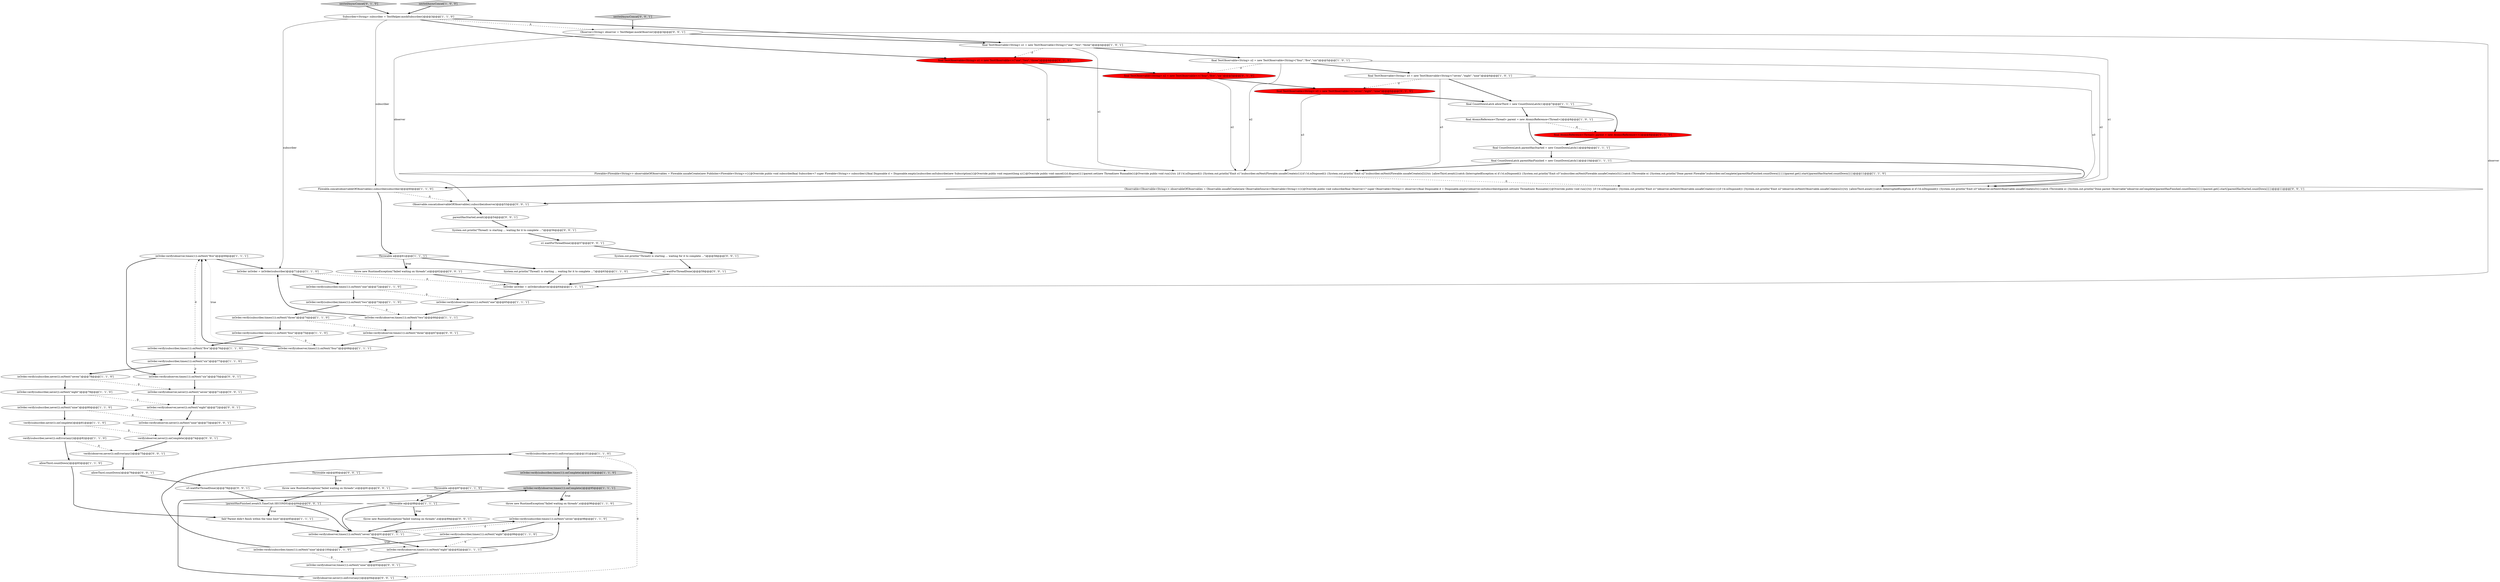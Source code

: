 digraph {
39 [style = filled, label = "verify(subscriber,never()).onError(any())@@@101@@@['1', '1', '0']", fillcolor = white, shape = ellipse image = "AAA0AAABBB1BBB"];
58 [style = filled, label = "!parentHasFinished.await(5,TimeUnit.SECONDS)@@@84@@@['0', '0', '1']", fillcolor = white, shape = diamond image = "AAA0AAABBB3BBB"];
14 [style = filled, label = "final AtomicReference<Thread> parent = new AtomicReference<Thread>()@@@8@@@['1', '0', '1']", fillcolor = white, shape = ellipse image = "AAA0AAABBB1BBB"];
0 [style = filled, label = "inOrder.verify(observer,times(1)).onNext(\"five\")@@@69@@@['1', '1', '1']", fillcolor = white, shape = ellipse image = "AAA0AAABBB1BBB"];
8 [style = filled, label = "inOrder.verify(subscriber,times(1)).onNext(\"six\")@@@77@@@['1', '1', '0']", fillcolor = white, shape = ellipse image = "AAA0AAABBB1BBB"];
59 [style = filled, label = "inOrder.verify(observer,never()).onNext(\"seven\")@@@71@@@['0', '0', '1']", fillcolor = white, shape = ellipse image = "AAA0AAABBB3BBB"];
57 [style = filled, label = "System.out.println(\"Thread2 is starting ... waiting for it to complete ...\")@@@58@@@['0', '0', '1']", fillcolor = white, shape = ellipse image = "AAA0AAABBB3BBB"];
45 [style = filled, label = "final TestObservable<String> o2 = new TestObservable<>(\"four\",\"five\",\"six\")@@@5@@@['0', '1', '0']", fillcolor = red, shape = ellipse image = "AAA1AAABBB2BBB"];
52 [style = filled, label = "allowThird.countDown()@@@76@@@['0', '0', '1']", fillcolor = white, shape = ellipse image = "AAA0AAABBB3BBB"];
30 [style = filled, label = "inOrder.verify(subscriber,times(1)).onNext(\"five\")@@@76@@@['1', '1', '0']", fillcolor = white, shape = ellipse image = "AAA0AAABBB1BBB"];
55 [style = filled, label = "throw new RuntimeException(\"failed waiting on threads\",e)@@@89@@@['0', '0', '1']", fillcolor = white, shape = ellipse image = "AAA0AAABBB3BBB"];
68 [style = filled, label = "o2.waitForThreadDone()@@@59@@@['0', '0', '1']", fillcolor = white, shape = ellipse image = "AAA0AAABBB3BBB"];
42 [style = filled, label = "inOrder.verify(observer,times(1)).onComplete()@@@95@@@['1', '1', '1']", fillcolor = lightgray, shape = ellipse image = "AAA0AAABBB1BBB"];
9 [style = filled, label = "verify(subscriber,never()).onError(any())@@@82@@@['1', '1', '0']", fillcolor = white, shape = ellipse image = "AAA0AAABBB1BBB"];
34 [style = filled, label = "inOrder.verify(subscriber,times(1)).onNext(\"seven\")@@@98@@@['1', '1', '0']", fillcolor = white, shape = ellipse image = "AAA0AAABBB1BBB"];
43 [style = filled, label = "final AtomicReference<Thread> parent = new AtomicReference<>()@@@8@@@['0', '1', '0']", fillcolor = red, shape = ellipse image = "AAA1AAABBB2BBB"];
60 [style = filled, label = "verify(observer,never()).onComplete()@@@74@@@['0', '0', '1']", fillcolor = white, shape = ellipse image = "AAA0AAABBB3BBB"];
7 [style = filled, label = "inOrder.verify(subscriber,times(1)).onComplete()@@@102@@@['1', '1', '0']", fillcolor = lightgray, shape = ellipse image = "AAA0AAABBB1BBB"];
25 [style = filled, label = "inOrder.verify(subscriber,times(1)).onNext(\"two\")@@@73@@@['1', '1', '0']", fillcolor = white, shape = ellipse image = "AAA0AAABBB1BBB"];
31 [style = filled, label = "allowThird.countDown()@@@83@@@['1', '1', '0']", fillcolor = white, shape = ellipse image = "AAA0AAABBB1BBB"];
67 [style = filled, label = "System.out.println(\"Thread1 is starting ... waiting for it to complete ...\")@@@56@@@['0', '0', '1']", fillcolor = white, shape = ellipse image = "AAA0AAABBB3BBB"];
16 [style = filled, label = "InOrder inOrder = inOrder(subscriber)@@@71@@@['1', '1', '0']", fillcolor = white, shape = ellipse image = "AAA0AAABBB1BBB"];
40 [style = filled, label = "final TestObservable<String> o1 = new TestObservable<String>(\"one\",\"two\",\"three\")@@@4@@@['1', '0', '1']", fillcolor = white, shape = ellipse image = "AAA0AAABBB1BBB"];
35 [style = filled, label = "System.out.println(\"Thread1 is starting ... waiting for it to complete ...\")@@@63@@@['1', '1', '0']", fillcolor = white, shape = ellipse image = "AAA0AAABBB1BBB"];
6 [style = filled, label = "inOrder.verify(observer,times(1)).onNext(\"two\")@@@66@@@['1', '1', '1']", fillcolor = white, shape = ellipse image = "AAA0AAABBB1BBB"];
17 [style = filled, label = "Flowable<Flowable<String>> observableOfObservables = Flowable.unsafeCreate(new Publisher<Flowable<String>>(){@Override public void subscribe(final Subscriber<? super Flowable<String>> subscriber){final Disposable d = Disposable.empty()subscriber.onSubscribe(new Subscription(){@Override public void request(long n){}@Override public void cancel(){d.dispose()}})parent.set(new Thread(new Runnable(){@Override public void run(){try {if (!d.isDisposed()) {System.out.println(\"Emit o1\")subscriber.onNext(Flowable.unsafeCreate(o1))}if (!d.isDisposed()) {System.out.println(\"Emit o2\")subscriber.onNext(Flowable.unsafeCreate(o2))}try {allowThird.await()}catch (InterruptedException e) if (!d.isDisposed()) {System.out.println(\"Emit o3\")subscriber.onNext(Flowable.unsafeCreate(o3))}}catch (Throwable e) {System.out.println(\"Done parent Flowable\")subscriber.onComplete()parentHasFinished.countDown()}}}))parent.get().start()parentHasStarted.countDown()}})@@@11@@@['1', '1', '0']", fillcolor = white, shape = ellipse image = "AAA0AAABBB1BBB"];
19 [style = filled, label = "inOrder.verify(subscriber,never()).onNext(\"seven\")@@@78@@@['1', '1', '0']", fillcolor = white, shape = ellipse image = "AAA0AAABBB1BBB"];
11 [style = filled, label = "inOrder.verify(subscriber,never()).onNext(\"eight\")@@@79@@@['1', '1', '0']", fillcolor = white, shape = ellipse image = "AAA0AAABBB1BBB"];
62 [style = filled, label = "inOrder.verify(observer,never()).onNext(\"eight\")@@@72@@@['0', '0', '1']", fillcolor = white, shape = ellipse image = "AAA0AAABBB3BBB"];
15 [style = filled, label = "final CountDownLatch allowThird = new CountDownLatch(1)@@@7@@@['1', '1', '1']", fillcolor = white, shape = ellipse image = "AAA0AAABBB1BBB"];
1 [style = filled, label = "final CountDownLatch parentHasFinished = new CountDownLatch(1)@@@10@@@['1', '1', '1']", fillcolor = white, shape = ellipse image = "AAA0AAABBB1BBB"];
24 [style = filled, label = "inOrder.verify(subscriber,times(1)).onNext(\"four\")@@@75@@@['1', '1', '0']", fillcolor = white, shape = ellipse image = "AAA0AAABBB1BBB"];
22 [style = filled, label = "Throwable e@@@88@@@['1', '1', '1']", fillcolor = white, shape = diamond image = "AAA0AAABBB1BBB"];
5 [style = filled, label = "inOrder.verify(observer,times(1)).onNext(\"four\")@@@68@@@['1', '1', '1']", fillcolor = white, shape = ellipse image = "AAA0AAABBB1BBB"];
10 [style = filled, label = "fail(\"Parent didn't finish within the time limit\")@@@85@@@['1', '1', '1']", fillcolor = white, shape = ellipse image = "AAA0AAABBB1BBB"];
53 [style = filled, label = "verify(observer,never()).onError(any())@@@94@@@['0', '0', '1']", fillcolor = white, shape = ellipse image = "AAA0AAABBB3BBB"];
28 [style = filled, label = "inOrder.verify(subscriber,times(1)).onNext(\"eight\")@@@99@@@['1', '1', '0']", fillcolor = white, shape = ellipse image = "AAA0AAABBB1BBB"];
13 [style = filled, label = "inOrder.verify(observer,times(1)).onNext(\"eight\")@@@92@@@['1', '1', '1']", fillcolor = white, shape = ellipse image = "AAA0AAABBB1BBB"];
29 [style = filled, label = "final TestObservable<String> o2 = new TestObservable<String>(\"four\",\"five\",\"six\")@@@5@@@['1', '0', '1']", fillcolor = white, shape = ellipse image = "AAA0AAABBB1BBB"];
47 [style = filled, label = "final TestObservable<String> o3 = new TestObservable<>(\"seven\",\"eight\",\"nine\")@@@6@@@['0', '1', '0']", fillcolor = red, shape = ellipse image = "AAA1AAABBB2BBB"];
51 [style = filled, label = "o1.waitForThreadDone()@@@57@@@['0', '0', '1']", fillcolor = white, shape = ellipse image = "AAA0AAABBB3BBB"];
36 [style = filled, label = "throw new RuntimeException(\"failed waiting on threads\",e)@@@96@@@['1', '1', '0']", fillcolor = white, shape = ellipse image = "AAA0AAABBB1BBB"];
61 [style = filled, label = "Throwable e@@@80@@@['0', '0', '1']", fillcolor = white, shape = diamond image = "AAA0AAABBB3BBB"];
63 [style = filled, label = "nestedAsyncConcat['0', '0', '1']", fillcolor = lightgray, shape = diamond image = "AAA0AAABBB3BBB"];
46 [style = filled, label = "nestedAsyncConcat['0', '1', '0']", fillcolor = lightgray, shape = diamond image = "AAA0AAABBB2BBB"];
66 [style = filled, label = "o3.waitForThreadDone()@@@78@@@['0', '0', '1']", fillcolor = white, shape = ellipse image = "AAA0AAABBB3BBB"];
27 [style = filled, label = "inOrder.verify(subscriber,times(1)).onNext(\"one\")@@@72@@@['1', '1', '0']", fillcolor = white, shape = ellipse image = "AAA0AAABBB1BBB"];
32 [style = filled, label = "Subscriber<String> subscriber = TestHelper.mockSubscriber()@@@3@@@['1', '1', '0']", fillcolor = white, shape = ellipse image = "AAA0AAABBB1BBB"];
2 [style = filled, label = "InOrder inOrder = inOrder(observer)@@@64@@@['1', '1', '1']", fillcolor = white, shape = ellipse image = "AAA0AAABBB1BBB"];
12 [style = filled, label = "Throwable e@@@87@@@['1', '1', '0']", fillcolor = white, shape = diamond image = "AAA0AAABBB1BBB"];
41 [style = filled, label = "inOrder.verify(observer,times(1)).onNext(\"seven\")@@@91@@@['1', '1', '1']", fillcolor = white, shape = ellipse image = "AAA0AAABBB1BBB"];
38 [style = filled, label = "inOrder.verify(subscriber,times(1)).onNext(\"three\")@@@74@@@['1', '1', '0']", fillcolor = white, shape = ellipse image = "AAA0AAABBB1BBB"];
21 [style = filled, label = "inOrder.verify(subscriber,never()).onNext(\"nine\")@@@80@@@['1', '1', '0']", fillcolor = white, shape = ellipse image = "AAA0AAABBB1BBB"];
69 [style = filled, label = "inOrder.verify(observer,times(1)).onNext(\"six\")@@@70@@@['0', '0', '1']", fillcolor = white, shape = ellipse image = "AAA0AAABBB3BBB"];
72 [style = filled, label = "throw new RuntimeException(\"failed waiting on threads\",e)@@@62@@@['0', '0', '1']", fillcolor = white, shape = ellipse image = "AAA0AAABBB3BBB"];
44 [style = filled, label = "final TestObservable<String> o1 = new TestObservable<>(\"one\",\"two\",\"three\")@@@4@@@['0', '1', '0']", fillcolor = red, shape = ellipse image = "AAA1AAABBB2BBB"];
65 [style = filled, label = "verify(observer,never()).onError(any())@@@75@@@['0', '0', '1']", fillcolor = white, shape = ellipse image = "AAA0AAABBB3BBB"];
64 [style = filled, label = "Observer<String> observer = TestHelper.mockObserver()@@@3@@@['0', '0', '1']", fillcolor = white, shape = ellipse image = "AAA0AAABBB3BBB"];
20 [style = filled, label = "nestedAsyncConcat['1', '0', '0']", fillcolor = lightgray, shape = diamond image = "AAA0AAABBB1BBB"];
56 [style = filled, label = "inOrder.verify(observer,times(1)).onNext(\"three\")@@@67@@@['0', '0', '1']", fillcolor = white, shape = ellipse image = "AAA0AAABBB3BBB"];
37 [style = filled, label = "final TestObservable<String> o3 = new TestObservable<String>(\"seven\",\"eight\",\"nine\")@@@6@@@['1', '0', '1']", fillcolor = white, shape = ellipse image = "AAA0AAABBB1BBB"];
49 [style = filled, label = "inOrder.verify(observer,times(1)).onNext(\"nine\")@@@93@@@['0', '0', '1']", fillcolor = white, shape = ellipse image = "AAA0AAABBB3BBB"];
33 [style = filled, label = "verify(subscriber,never()).onComplete()@@@81@@@['1', '1', '0']", fillcolor = white, shape = ellipse image = "AAA0AAABBB1BBB"];
26 [style = filled, label = "inOrder.verify(observer,times(1)).onNext(\"one\")@@@65@@@['1', '1', '1']", fillcolor = white, shape = ellipse image = "AAA0AAABBB1BBB"];
54 [style = filled, label = "Observable<Observable<String>> observableOfObservables = Observable.unsafeCreate(new ObservableSource<Observable<String>>(){@Override public void subscribe(final Observer<? super Observable<String>> observer){final Disposable d = Disposable.empty()observer.onSubscribe(d)parent.set(new Thread(new Runnable(){@Override public void run(){try {if (!d.isDisposed()) {System.out.println(\"Emit o1\")observer.onNext(Observable.unsafeCreate(o1))}if (!d.isDisposed()) {System.out.println(\"Emit o2\")observer.onNext(Observable.unsafeCreate(o2))}try {allowThird.await()}catch (InterruptedException e) if (!d.isDisposed()) {System.out.println(\"Emit o3\")observer.onNext(Observable.unsafeCreate(o3))}}catch (Throwable e) {System.out.println(\"Done parent Observable\")observer.onComplete()parentHasFinished.countDown()}}}))parent.get().start()parentHasStarted.countDown()}})@@@11@@@['0', '0', '1']", fillcolor = white, shape = ellipse image = "AAA0AAABBB3BBB"];
70 [style = filled, label = "Observable.concat(observableOfObservables).subscribe(observer)@@@53@@@['0', '0', '1']", fillcolor = white, shape = ellipse image = "AAA0AAABBB3BBB"];
71 [style = filled, label = "parentHasStarted.await()@@@54@@@['0', '0', '1']", fillcolor = white, shape = ellipse image = "AAA0AAABBB3BBB"];
23 [style = filled, label = "inOrder.verify(subscriber,times(1)).onNext(\"nine\")@@@100@@@['1', '1', '0']", fillcolor = white, shape = ellipse image = "AAA0AAABBB1BBB"];
4 [style = filled, label = "Throwable e@@@61@@@['1', '1', '1']", fillcolor = white, shape = diamond image = "AAA0AAABBB1BBB"];
3 [style = filled, label = "final CountDownLatch parentHasStarted = new CountDownLatch(1)@@@9@@@['1', '1', '1']", fillcolor = white, shape = ellipse image = "AAA0AAABBB1BBB"];
50 [style = filled, label = "throw new RuntimeException(\"failed waiting on threads\",e)@@@81@@@['0', '0', '1']", fillcolor = white, shape = ellipse image = "AAA0AAABBB3BBB"];
48 [style = filled, label = "inOrder.verify(observer,never()).onNext(\"nine\")@@@73@@@['0', '0', '1']", fillcolor = white, shape = ellipse image = "AAA0AAABBB3BBB"];
18 [style = filled, label = "Flowable.concat(observableOfObservables).subscribe(subscriber)@@@60@@@['1', '1', '0']", fillcolor = white, shape = ellipse image = "AAA0AAABBB1BBB"];
14->3 [style = bold, label=""];
2->26 [style = bold, label=""];
34->41 [style = dashed, label="0"];
61->50 [style = dotted, label="true"];
24->5 [style = dashed, label="0"];
19->11 [style = bold, label=""];
59->62 [style = bold, label=""];
37->15 [style = bold, label=""];
13->49 [style = bold, label=""];
23->49 [style = dashed, label="0"];
58->10 [style = dotted, label="true"];
10->41 [style = bold, label=""];
7->42 [style = dashed, label="0"];
24->30 [style = bold, label=""];
28->13 [style = dashed, label="0"];
71->67 [style = bold, label=""];
43->3 [style = bold, label=""];
5->0 [style = bold, label=""];
70->71 [style = bold, label=""];
32->64 [style = dashed, label="0"];
21->48 [style = dashed, label="0"];
45->17 [style = solid, label="o2"];
60->65 [style = bold, label=""];
30->8 [style = bold, label=""];
40->44 [style = dashed, label="0"];
64->2 [style = solid, label="observer"];
27->25 [style = bold, label=""];
41->13 [style = bold, label=""];
12->22 [style = bold, label=""];
64->40 [style = bold, label=""];
13->34 [style = bold, label=""];
72->2 [style = bold, label=""];
55->41 [style = bold, label=""];
29->54 [style = solid, label="o2"];
8->69 [style = dashed, label="0"];
22->41 [style = bold, label=""];
42->36 [style = dotted, label="true"];
27->26 [style = dashed, label="0"];
9->65 [style = dashed, label="0"];
37->47 [style = dashed, label="0"];
69->59 [style = bold, label=""];
26->6 [style = bold, label=""];
29->45 [style = dashed, label="0"];
4->72 [style = bold, label=""];
1->17 [style = bold, label=""];
64->70 [style = solid, label="observer"];
12->22 [style = dotted, label="true"];
18->4 [style = bold, label=""];
39->7 [style = bold, label=""];
19->59 [style = dashed, label="0"];
32->16 [style = solid, label="subscriber"];
62->48 [style = bold, label=""];
16->2 [style = dashed, label="0"];
67->51 [style = bold, label=""];
33->60 [style = dashed, label="0"];
44->45 [style = bold, label=""];
54->70 [style = bold, label=""];
39->53 [style = dashed, label="0"];
40->29 [style = bold, label=""];
25->38 [style = bold, label=""];
0->16 [style = bold, label=""];
16->27 [style = bold, label=""];
15->14 [style = bold, label=""];
3->1 [style = bold, label=""];
50->58 [style = bold, label=""];
38->24 [style = bold, label=""];
9->31 [style = bold, label=""];
11->21 [style = bold, label=""];
18->70 [style = dashed, label="0"];
22->55 [style = bold, label=""];
35->2 [style = bold, label=""];
53->42 [style = bold, label=""];
52->66 [style = bold, label=""];
56->5 [style = bold, label=""];
29->37 [style = bold, label=""];
5->0 [style = dotted, label="true"];
57->68 [style = bold, label=""];
11->62 [style = dashed, label="0"];
66->58 [style = bold, label=""];
34->28 [style = bold, label=""];
37->17 [style = solid, label="o3"];
6->56 [style = bold, label=""];
65->52 [style = bold, label=""];
47->17 [style = solid, label="o3"];
58->10 [style = bold, label=""];
31->10 [style = bold, label=""];
28->23 [style = bold, label=""];
32->40 [style = bold, label=""];
1->54 [style = bold, label=""];
15->43 [style = bold, label=""];
38->56 [style = dashed, label="0"];
23->39 [style = bold, label=""];
32->44 [style = bold, label=""];
0->69 [style = bold, label=""];
40->17 [style = solid, label="o1"];
51->57 [style = bold, label=""];
46->32 [style = bold, label=""];
41->34 [style = bold, label=""];
36->34 [style = bold, label=""];
25->6 [style = dashed, label="0"];
44->17 [style = solid, label="o1"];
4->35 [style = bold, label=""];
37->54 [style = solid, label="o3"];
47->15 [style = bold, label=""];
63->64 [style = bold, label=""];
8->19 [style = bold, label=""];
21->33 [style = bold, label=""];
20->32 [style = bold, label=""];
22->55 [style = dotted, label="true"];
48->60 [style = bold, label=""];
42->36 [style = bold, label=""];
33->9 [style = bold, label=""];
58->41 [style = bold, label=""];
4->72 [style = dotted, label="true"];
40->54 [style = solid, label="o1"];
49->53 [style = bold, label=""];
41->13 [style = dotted, label="true"];
14->43 [style = dashed, label="0"];
6->16 [style = bold, label=""];
32->18 [style = solid, label="subscriber"];
30->0 [style = dashed, label="0"];
68->2 [style = bold, label=""];
61->50 [style = bold, label=""];
45->47 [style = bold, label=""];
29->17 [style = solid, label="o2"];
17->18 [style = bold, label=""];
17->54 [style = dashed, label="0"];
}
